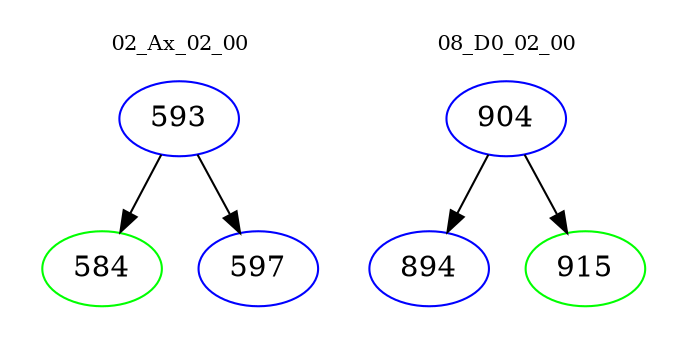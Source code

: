 digraph{
subgraph cluster_0 {
color = white
label = "02_Ax_02_00";
fontsize=10;
T0_593 [label="593", color="blue"]
T0_593 -> T0_584 [color="black"]
T0_584 [label="584", color="green"]
T0_593 -> T0_597 [color="black"]
T0_597 [label="597", color="blue"]
}
subgraph cluster_1 {
color = white
label = "08_D0_02_00";
fontsize=10;
T1_904 [label="904", color="blue"]
T1_904 -> T1_894 [color="black"]
T1_894 [label="894", color="blue"]
T1_904 -> T1_915 [color="black"]
T1_915 [label="915", color="green"]
}
}
